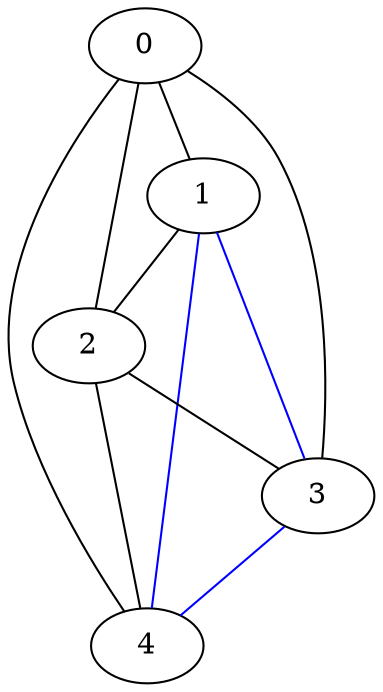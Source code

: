 // Graph Generated from Load File
graph graphname {
	0 -- 1;
	0 -- 2;
	0 -- 3;
	0 -- 4;
	1 -- 2;
	1 -- 3 [color=blue];
	1 -- 4 [color=blue];
	2 -- 3;
	2 -- 4;
	3 -- 4 [color=blue];
}